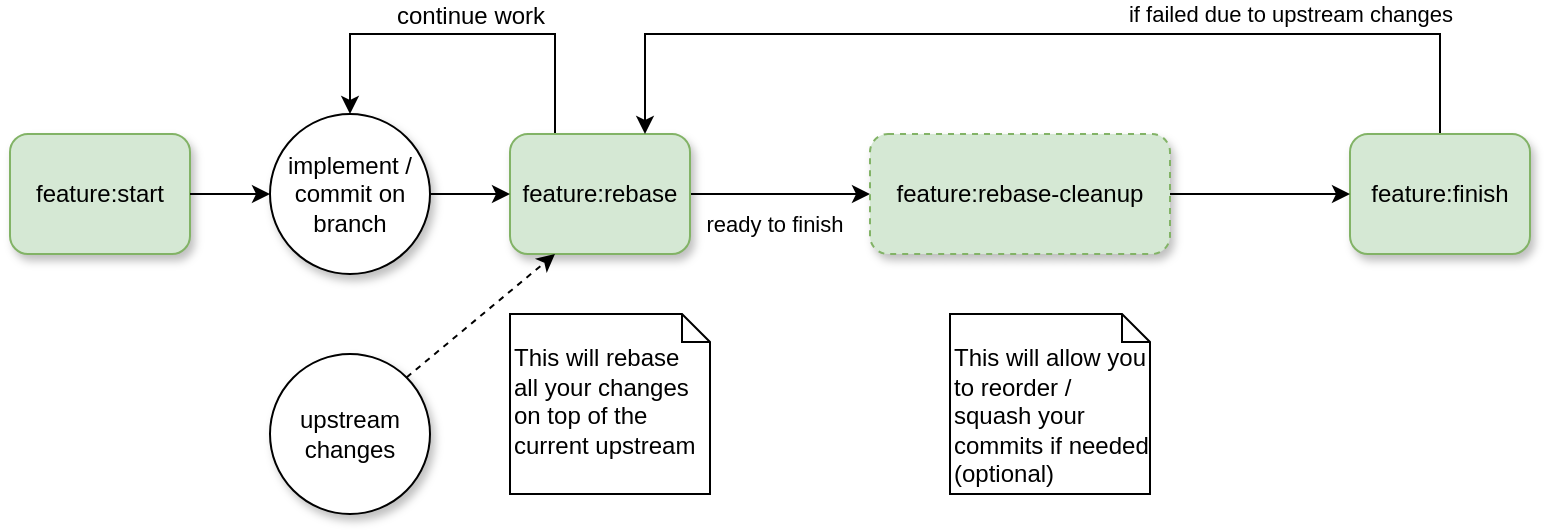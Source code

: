 <mxfile version="11.1.4" type="device"><diagram name="Page-1" id="c7558073-3199-34d8-9f00-42111426c3f3"><mxGraphModel dx="1996" dy="1294" grid="1" gridSize="10" guides="1" tooltips="1" connect="1" arrows="1" fold="1" page="1" pageScale="1" pageWidth="826" pageHeight="1169" background="#ffffff" math="0" shadow="0"><root><mxCell id="0"/><mxCell id="1" parent="0"/><mxCell id="OzpiFSdPitCyq7_XG_ua-96" value="feature:start" style="rounded=1;whiteSpace=wrap;html=1;fillColor=#d5e8d4;strokeColor=#82b366;shadow=1;" vertex="1" parent="1"><mxGeometry x="40" y="80" width="90" height="60" as="geometry"/></mxCell><mxCell id="OzpiFSdPitCyq7_XG_ua-109" style="edgeStyle=orthogonalEdgeStyle;rounded=0;orthogonalLoop=1;jettySize=auto;html=1;exitX=0.25;exitY=0;exitDx=0;exitDy=0;entryX=0.5;entryY=0;entryDx=0;entryDy=0;" edge="1" parent="1" source="OzpiFSdPitCyq7_XG_ua-97" target="OzpiFSdPitCyq7_XG_ua-107"><mxGeometry relative="1" as="geometry"><Array as="points"><mxPoint x="313" y="30"/><mxPoint x="210" y="30"/></Array></mxGeometry></mxCell><mxCell id="OzpiFSdPitCyq7_XG_ua-112" value="continue work" style="text;html=1;resizable=0;points=[];align=center;verticalAlign=middle;labelBackgroundColor=#ffffff;" vertex="1" connectable="0" parent="OzpiFSdPitCyq7_XG_ua-109"><mxGeometry x="-0.549" y="2" relative="1" as="geometry"><mxPoint x="-41" y="-16" as="offset"/></mxGeometry></mxCell><mxCell id="OzpiFSdPitCyq7_XG_ua-114" value="ready to finish" style="edgeStyle=orthogonalEdgeStyle;rounded=0;orthogonalLoop=1;jettySize=auto;html=1;exitX=1;exitY=0.5;exitDx=0;exitDy=0;entryX=0;entryY=0.5;entryDx=0;entryDy=0;" edge="1" parent="1" source="OzpiFSdPitCyq7_XG_ua-97" target="OzpiFSdPitCyq7_XG_ua-98"><mxGeometry x="-0.083" y="-15" relative="1" as="geometry"><Array as="points"/><mxPoint as="offset"/></mxGeometry></mxCell><mxCell id="OzpiFSdPitCyq7_XG_ua-97" value="feature:rebase" style="rounded=1;whiteSpace=wrap;html=1;fillColor=#d5e8d4;strokeColor=#82b366;shadow=1;" vertex="1" parent="1"><mxGeometry x="290" y="80" width="90" height="60" as="geometry"/></mxCell><mxCell id="OzpiFSdPitCyq7_XG_ua-98" value="feature:rebase-cleanup" style="rounded=1;whiteSpace=wrap;html=1;dashed=1;fillColor=#d5e8d4;strokeColor=#82b366;shadow=1;" vertex="1" parent="1"><mxGeometry x="470" y="80" width="150" height="60" as="geometry"/></mxCell><mxCell id="OzpiFSdPitCyq7_XG_ua-120" value="if failed due to upstream changes" style="edgeStyle=orthogonalEdgeStyle;rounded=0;orthogonalLoop=1;jettySize=auto;html=1;exitX=0.5;exitY=0;exitDx=0;exitDy=0;entryX=0.75;entryY=0;entryDx=0;entryDy=0;shadow=0;" edge="1" parent="1" source="OzpiFSdPitCyq7_XG_ua-99" target="OzpiFSdPitCyq7_XG_ua-97"><mxGeometry x="-0.497" y="-10" relative="1" as="geometry"><Array as="points"><mxPoint x="755" y="30"/><mxPoint x="358" y="30"/></Array><mxPoint as="offset"/></mxGeometry></mxCell><mxCell id="OzpiFSdPitCyq7_XG_ua-99" value="feature:finish" style="rounded=1;whiteSpace=wrap;html=1;fillColor=#d5e8d4;strokeColor=#82b366;shadow=1;" vertex="1" parent="1"><mxGeometry x="710" y="80" width="90" height="60" as="geometry"/></mxCell><mxCell id="OzpiFSdPitCyq7_XG_ua-100" value="" style="endArrow=classic;html=1;exitX=1;exitY=0.5;exitDx=0;exitDy=0;entryX=0;entryY=0.5;entryDx=0;entryDy=0;" edge="1" parent="1" source="OzpiFSdPitCyq7_XG_ua-107" target="OzpiFSdPitCyq7_XG_ua-97"><mxGeometry width="50" height="50" relative="1" as="geometry"><mxPoint x="40" y="210" as="sourcePoint"/><mxPoint x="90" y="160" as="targetPoint"/></mxGeometry></mxCell><mxCell id="OzpiFSdPitCyq7_XG_ua-107" value="implement / commit on branch" style="ellipse;whiteSpace=wrap;html=1;aspect=fixed;shadow=1;" vertex="1" parent="1"><mxGeometry x="170" y="70" width="80" height="80" as="geometry"/></mxCell><mxCell id="OzpiFSdPitCyq7_XG_ua-108" value="" style="endArrow=classic;html=1;exitX=1;exitY=0.5;exitDx=0;exitDy=0;entryX=0;entryY=0.5;entryDx=0;entryDy=0;" edge="1" parent="1" source="OzpiFSdPitCyq7_XG_ua-96" target="OzpiFSdPitCyq7_XG_ua-107"><mxGeometry width="50" height="50" relative="1" as="geometry"><mxPoint x="130" y="110" as="sourcePoint"/><mxPoint x="290" y="110" as="targetPoint"/></mxGeometry></mxCell><mxCell id="OzpiFSdPitCyq7_XG_ua-110" value="upstream changes" style="ellipse;whiteSpace=wrap;html=1;aspect=fixed;shadow=1;" vertex="1" parent="1"><mxGeometry x="170" y="190" width="80" height="80" as="geometry"/></mxCell><mxCell id="OzpiFSdPitCyq7_XG_ua-111" value="" style="endArrow=classic;html=1;entryX=0.25;entryY=1;entryDx=0;entryDy=0;exitX=1;exitY=0;exitDx=0;exitDy=0;dashed=1;" edge="1" parent="1" source="OzpiFSdPitCyq7_XG_ua-110" target="OzpiFSdPitCyq7_XG_ua-97"><mxGeometry width="50" height="50" relative="1" as="geometry"><mxPoint x="40" y="340" as="sourcePoint"/><mxPoint x="90" y="290" as="targetPoint"/></mxGeometry></mxCell><mxCell id="OzpiFSdPitCyq7_XG_ua-117" value="&lt;br&gt;This will allow you to reorder / squash your &lt;br&gt;commits if needed (optional)" style="shape=note;whiteSpace=wrap;html=1;size=14;verticalAlign=top;align=left;spacingTop=-6;" vertex="1" parent="1"><mxGeometry x="510" y="170" width="100" height="90" as="geometry"/></mxCell><mxCell id="OzpiFSdPitCyq7_XG_ua-118" value="" style="endArrow=classic;html=1;entryX=0;entryY=0.5;entryDx=0;entryDy=0;exitX=1;exitY=0.5;exitDx=0;exitDy=0;" edge="1" parent="1" source="OzpiFSdPitCyq7_XG_ua-98" target="OzpiFSdPitCyq7_XG_ua-99"><mxGeometry width="50" height="50" relative="1" as="geometry"><mxPoint x="40" y="340" as="sourcePoint"/><mxPoint x="90" y="290" as="targetPoint"/></mxGeometry></mxCell><mxCell id="OzpiFSdPitCyq7_XG_ua-119" value="&lt;br&gt;This will rebase all your changes on top of the current upstream" style="shape=note;whiteSpace=wrap;html=1;size=14;verticalAlign=top;align=left;spacingTop=-6;" vertex="1" parent="1"><mxGeometry x="290" y="170" width="100" height="90" as="geometry"/></mxCell></root></mxGraphModel></diagram></mxfile>